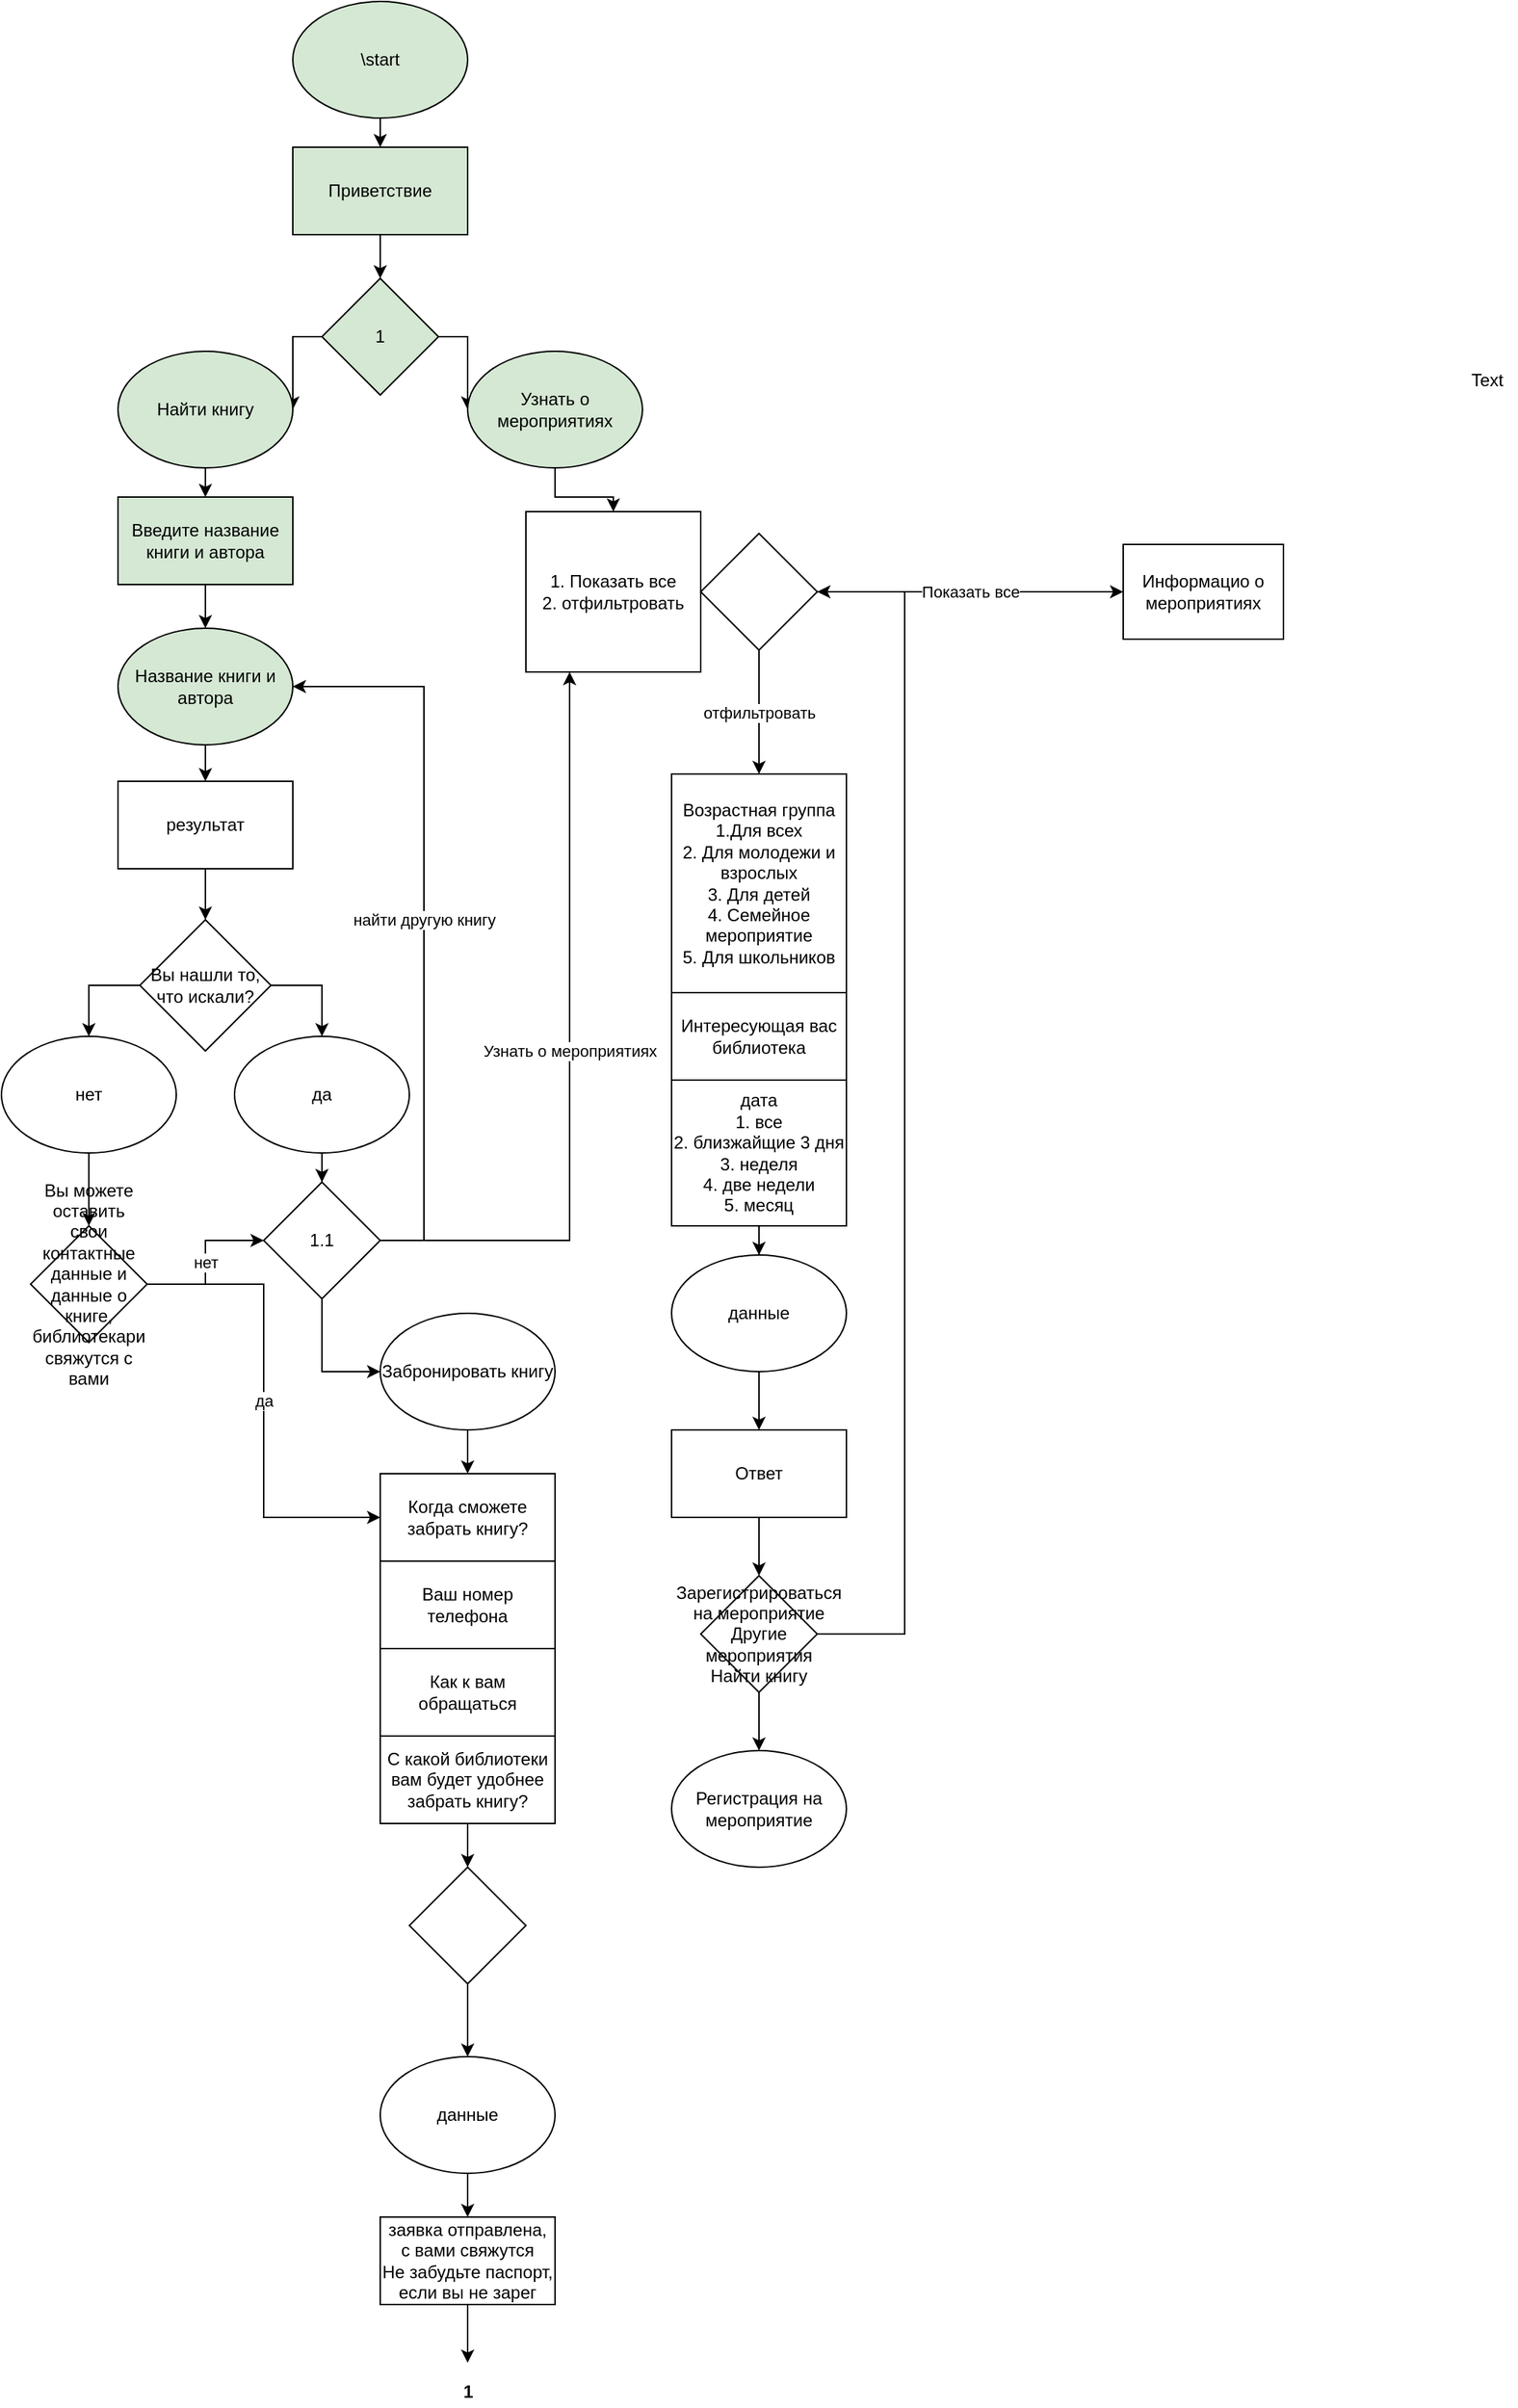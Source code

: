 <mxfile compressed="true" version="13.7.9" type="device"><diagram id="qhlsY-xNDRT4RTs6WPaE" name="Page-1"><mxGraphModel dx="1205" dy="696" grid="1" gridSize="10" guides="1" tooltips="1" connect="1" arrows="1" fold="1" page="1" pageScale="1" pageWidth="827" pageHeight="1169" math="0" shadow="0"><root><mxCell id="0"/><mxCell id="1" parent="0"/><mxCell id="6EtH6pDStOjFGwBTFU8C-11" style="edgeStyle=orthogonalEdgeStyle;rounded=0;orthogonalLoop=1;jettySize=auto;html=1;exitX=0;exitY=0.5;exitDx=0;exitDy=0;entryX=1;entryY=0.5;entryDx=0;entryDy=0;" parent="1" source="6EtH6pDStOjFGwBTFU8C-3" target="6EtH6pDStOjFGwBTFU8C-7" edge="1"><mxGeometry relative="1" as="geometry"/></mxCell><mxCell id="6EtH6pDStOjFGwBTFU8C-12" style="edgeStyle=orthogonalEdgeStyle;rounded=0;orthogonalLoop=1;jettySize=auto;html=1;exitX=1;exitY=0.5;exitDx=0;exitDy=0;" parent="1" source="6EtH6pDStOjFGwBTFU8C-3" target="6EtH6pDStOjFGwBTFU8C-8" edge="1"><mxGeometry relative="1" as="geometry"/></mxCell><mxCell id="6EtH6pDStOjFGwBTFU8C-3" value="1" style="rhombus;whiteSpace=wrap;html=1;fillColor=#D5E8D4;" parent="1" vertex="1"><mxGeometry x="300" y="210" width="80" height="80" as="geometry"/></mxCell><mxCell id="6EtH6pDStOjFGwBTFU8C-13" style="edgeStyle=orthogonalEdgeStyle;rounded=0;orthogonalLoop=1;jettySize=auto;html=1;exitX=0.5;exitY=1;exitDx=0;exitDy=0;entryX=0.5;entryY=0;entryDx=0;entryDy=0;" parent="1" source="6EtH6pDStOjFGwBTFU8C-4" target="6EtH6pDStOjFGwBTFU8C-5" edge="1"><mxGeometry relative="1" as="geometry"/></mxCell><mxCell id="6EtH6pDStOjFGwBTFU8C-4" value="\start" style="ellipse;whiteSpace=wrap;html=1;fillColor=#D5E8D4;" parent="1" vertex="1"><mxGeometry x="280" y="20" width="120" height="80" as="geometry"/></mxCell><mxCell id="6EtH6pDStOjFGwBTFU8C-10" style="edgeStyle=orthogonalEdgeStyle;rounded=0;orthogonalLoop=1;jettySize=auto;html=1;exitX=0.5;exitY=1;exitDx=0;exitDy=0;entryX=0.5;entryY=0;entryDx=0;entryDy=0;" parent="1" source="6EtH6pDStOjFGwBTFU8C-5" target="6EtH6pDStOjFGwBTFU8C-3" edge="1"><mxGeometry relative="1" as="geometry"/></mxCell><mxCell id="6EtH6pDStOjFGwBTFU8C-5" value="Приветствие" style="rounded=0;whiteSpace=wrap;html=1;fillColor=#D5E8D4;" parent="1" vertex="1"><mxGeometry x="280" y="120" width="120" height="60" as="geometry"/></mxCell><mxCell id="6EtH6pDStOjFGwBTFU8C-15" style="edgeStyle=orthogonalEdgeStyle;rounded=0;orthogonalLoop=1;jettySize=auto;html=1;exitX=0.5;exitY=1;exitDx=0;exitDy=0;entryX=0.5;entryY=0;entryDx=0;entryDy=0;" parent="1" source="6EtH6pDStOjFGwBTFU8C-7" target="6EtH6pDStOjFGwBTFU8C-14" edge="1"><mxGeometry relative="1" as="geometry"/></mxCell><mxCell id="6EtH6pDStOjFGwBTFU8C-7" value="Найти книгу" style="ellipse;whiteSpace=wrap;html=1;fillColor=#D5E8D4;" parent="1" vertex="1"><mxGeometry x="160" y="260" width="120" height="80" as="geometry"/></mxCell><mxCell id="6EtH6pDStOjFGwBTFU8C-40" style="edgeStyle=orthogonalEdgeStyle;rounded=0;orthogonalLoop=1;jettySize=auto;html=1;exitX=0.5;exitY=1;exitDx=0;exitDy=0;entryX=0.5;entryY=0;entryDx=0;entryDy=0;" parent="1" source="6EtH6pDStOjFGwBTFU8C-8" target="6EtH6pDStOjFGwBTFU8C-9" edge="1"><mxGeometry relative="1" as="geometry"/></mxCell><mxCell id="6EtH6pDStOjFGwBTFU8C-8" value="Узнать о мероприятиях" style="ellipse;whiteSpace=wrap;html=1;fillColor=#D5E8D4;" parent="1" vertex="1"><mxGeometry x="400" y="260" width="120" height="80" as="geometry"/></mxCell><mxCell id="6EtH6pDStOjFGwBTFU8C-42" style="edgeStyle=orthogonalEdgeStyle;rounded=0;orthogonalLoop=1;jettySize=auto;html=1;exitX=1;exitY=0.5;exitDx=0;exitDy=0;entryX=0;entryY=0.5;entryDx=0;entryDy=0;" parent="1" source="6EtH6pDStOjFGwBTFU8C-9" target="6EtH6pDStOjFGwBTFU8C-41" edge="1"><mxGeometry relative="1" as="geometry"/></mxCell><mxCell id="6EtH6pDStOjFGwBTFU8C-9" value="1. Показать все&lt;br&gt;2. отфильтровать" style="rounded=0;whiteSpace=wrap;html=1;" parent="1" vertex="1"><mxGeometry x="440" y="370" width="120" height="110" as="geometry"/></mxCell><mxCell id="6EtH6pDStOjFGwBTFU8C-17" style="edgeStyle=orthogonalEdgeStyle;rounded=0;orthogonalLoop=1;jettySize=auto;html=1;exitX=0.5;exitY=1;exitDx=0;exitDy=0;entryX=0.5;entryY=0;entryDx=0;entryDy=0;" parent="1" source="6EtH6pDStOjFGwBTFU8C-14" target="6EtH6pDStOjFGwBTFU8C-16" edge="1"><mxGeometry relative="1" as="geometry"/></mxCell><mxCell id="6EtH6pDStOjFGwBTFU8C-14" value="Введите название книги и автора" style="rounded=0;whiteSpace=wrap;html=1;fillColor=#D5E8D4;" parent="1" vertex="1"><mxGeometry x="160" y="360" width="120" height="60" as="geometry"/></mxCell><mxCell id="6EtH6pDStOjFGwBTFU8C-19" style="edgeStyle=orthogonalEdgeStyle;rounded=0;orthogonalLoop=1;jettySize=auto;html=1;exitX=0.5;exitY=1;exitDx=0;exitDy=0;entryX=0.5;entryY=0;entryDx=0;entryDy=0;" parent="1" source="6EtH6pDStOjFGwBTFU8C-16" target="6EtH6pDStOjFGwBTFU8C-18" edge="1"><mxGeometry relative="1" as="geometry"/></mxCell><mxCell id="6EtH6pDStOjFGwBTFU8C-16" value="Название книги и автора" style="ellipse;whiteSpace=wrap;html=1;fillColor=#D5E8D4;" parent="1" vertex="1"><mxGeometry x="160" y="450" width="120" height="80" as="geometry"/></mxCell><mxCell id="6EtH6pDStOjFGwBTFU8C-21" style="edgeStyle=orthogonalEdgeStyle;rounded=0;orthogonalLoop=1;jettySize=auto;html=1;exitX=0.5;exitY=1;exitDx=0;exitDy=0;entryX=0.5;entryY=0;entryDx=0;entryDy=0;" parent="1" source="6EtH6pDStOjFGwBTFU8C-18" target="6EtH6pDStOjFGwBTFU8C-20" edge="1"><mxGeometry relative="1" as="geometry"/></mxCell><mxCell id="6EtH6pDStOjFGwBTFU8C-18" value="результат" style="rounded=0;whiteSpace=wrap;html=1;" parent="1" vertex="1"><mxGeometry x="160" y="555" width="120" height="60" as="geometry"/></mxCell><mxCell id="6EtH6pDStOjFGwBTFU8C-24" style="edgeStyle=orthogonalEdgeStyle;rounded=0;orthogonalLoop=1;jettySize=auto;html=1;exitX=0;exitY=0.5;exitDx=0;exitDy=0;entryX=0.5;entryY=0;entryDx=0;entryDy=0;" parent="1" source="6EtH6pDStOjFGwBTFU8C-20" target="6EtH6pDStOjFGwBTFU8C-22" edge="1"><mxGeometry relative="1" as="geometry"/></mxCell><mxCell id="6EtH6pDStOjFGwBTFU8C-25" style="edgeStyle=orthogonalEdgeStyle;rounded=0;orthogonalLoop=1;jettySize=auto;html=1;exitX=1;exitY=0.5;exitDx=0;exitDy=0;entryX=0.5;entryY=0;entryDx=0;entryDy=0;" parent="1" source="6EtH6pDStOjFGwBTFU8C-20" target="6EtH6pDStOjFGwBTFU8C-23" edge="1"><mxGeometry relative="1" as="geometry"/></mxCell><mxCell id="6EtH6pDStOjFGwBTFU8C-20" value="Вы нашли то, что искали?" style="rhombus;whiteSpace=wrap;html=1;" parent="1" vertex="1"><mxGeometry x="175" y="650" width="90" height="90" as="geometry"/></mxCell><mxCell id="6EtH6pDStOjFGwBTFU8C-27" style="edgeStyle=orthogonalEdgeStyle;rounded=0;orthogonalLoop=1;jettySize=auto;html=1;entryX=0.5;entryY=0;entryDx=0;entryDy=0;" parent="1" source="6EtH6pDStOjFGwBTFU8C-22" edge="1"><mxGeometry relative="1" as="geometry"><mxPoint x="140" y="860" as="targetPoint"/></mxGeometry></mxCell><mxCell id="6EtH6pDStOjFGwBTFU8C-22" value="нет" style="ellipse;whiteSpace=wrap;html=1;" parent="1" vertex="1"><mxGeometry x="80" y="730" width="120" height="80" as="geometry"/></mxCell><mxCell id="6EtH6pDStOjFGwBTFU8C-36" style="edgeStyle=orthogonalEdgeStyle;rounded=0;orthogonalLoop=1;jettySize=auto;html=1;exitX=0.5;exitY=1;exitDx=0;exitDy=0;" parent="1" source="6EtH6pDStOjFGwBTFU8C-23" target="6EtH6pDStOjFGwBTFU8C-34" edge="1"><mxGeometry relative="1" as="geometry"/></mxCell><mxCell id="6EtH6pDStOjFGwBTFU8C-23" value="да" style="ellipse;whiteSpace=wrap;html=1;" parent="1" vertex="1"><mxGeometry x="240" y="730" width="120" height="80" as="geometry"/></mxCell><mxCell id="6EtH6pDStOjFGwBTFU8C-35" value="найти другую книгу" style="edgeStyle=orthogonalEdgeStyle;rounded=0;orthogonalLoop=1;jettySize=auto;html=1;entryX=1;entryY=0.5;entryDx=0;entryDy=0;exitX=1;exitY=0.5;exitDx=0;exitDy=0;" parent="1" source="6EtH6pDStOjFGwBTFU8C-34" target="6EtH6pDStOjFGwBTFU8C-16" edge="1"><mxGeometry relative="1" as="geometry"><Array as="points"><mxPoint x="370" y="870"/><mxPoint x="370" y="490"/></Array></mxGeometry></mxCell><mxCell id="6EtH6pDStOjFGwBTFU8C-37" value="Узнать о мероприятиях" style="edgeStyle=orthogonalEdgeStyle;rounded=0;orthogonalLoop=1;jettySize=auto;html=1;entryX=0.25;entryY=1;entryDx=0;entryDy=0;" parent="1" source="6EtH6pDStOjFGwBTFU8C-34" target="6EtH6pDStOjFGwBTFU8C-9" edge="1"><mxGeometry relative="1" as="geometry"/></mxCell><mxCell id="6EtH6pDStOjFGwBTFU8C-39" style="edgeStyle=orthogonalEdgeStyle;rounded=0;orthogonalLoop=1;jettySize=auto;html=1;exitX=0.5;exitY=1;exitDx=0;exitDy=0;entryX=0;entryY=0.5;entryDx=0;entryDy=0;" parent="1" source="6EtH6pDStOjFGwBTFU8C-34" target="6EtH6pDStOjFGwBTFU8C-38" edge="1"><mxGeometry relative="1" as="geometry"/></mxCell><mxCell id="6EtH6pDStOjFGwBTFU8C-34" value="1.1" style="rhombus;whiteSpace=wrap;html=1;" parent="1" vertex="1"><mxGeometry x="260" y="830" width="80" height="80" as="geometry"/></mxCell><mxCell id="6EtH6pDStOjFGwBTFU8C-44" style="edgeStyle=orthogonalEdgeStyle;rounded=0;orthogonalLoop=1;jettySize=auto;html=1;exitX=0.5;exitY=1;exitDx=0;exitDy=0;entryX=0.5;entryY=0;entryDx=0;entryDy=0;" parent="1" source="6EtH6pDStOjFGwBTFU8C-38" target="6EtH6pDStOjFGwBTFU8C-43" edge="1"><mxGeometry relative="1" as="geometry"/></mxCell><mxCell id="6EtH6pDStOjFGwBTFU8C-38" value="Забронировать книгу" style="ellipse;whiteSpace=wrap;html=1;" parent="1" vertex="1"><mxGeometry x="340" y="920" width="120" height="80" as="geometry"/></mxCell><mxCell id="ELggpWXdO5z_YOVMqT59-2" value="Показать все" style="edgeStyle=orthogonalEdgeStyle;rounded=0;orthogonalLoop=1;jettySize=auto;html=1;entryX=0;entryY=0.5;entryDx=0;entryDy=0;" parent="1" source="6EtH6pDStOjFGwBTFU8C-41" target="ELggpWXdO5z_YOVMqT59-1" edge="1"><mxGeometry relative="1" as="geometry"/></mxCell><mxCell id="ELggpWXdO5z_YOVMqT59-4" value="отфильтровать" style="edgeStyle=orthogonalEdgeStyle;rounded=0;orthogonalLoop=1;jettySize=auto;html=1;entryX=0.5;entryY=0;entryDx=0;entryDy=0;" parent="1" source="6EtH6pDStOjFGwBTFU8C-41" target="ELggpWXdO5z_YOVMqT59-5" edge="1"><mxGeometry relative="1" as="geometry"/></mxCell><mxCell id="6EtH6pDStOjFGwBTFU8C-41" value="" style="rhombus;whiteSpace=wrap;html=1;" parent="1" vertex="1"><mxGeometry x="560" y="385" width="80" height="80" as="geometry"/></mxCell><mxCell id="6EtH6pDStOjFGwBTFU8C-43" value="Когда сможете забрать книгу?" style="rounded=0;whiteSpace=wrap;html=1;" parent="1" vertex="1"><mxGeometry x="340" y="1030" width="120" height="60" as="geometry"/></mxCell><mxCell id="6EtH6pDStOjFGwBTFU8C-50" value="Ваш номер телефона" style="rounded=0;whiteSpace=wrap;html=1;" parent="1" vertex="1"><mxGeometry x="340" y="1090" width="120" height="60" as="geometry"/></mxCell><mxCell id="6EtH6pDStOjFGwBTFU8C-51" value="Как к вам обращаться" style="rounded=0;whiteSpace=wrap;html=1;" parent="1" vertex="1"><mxGeometry x="340" y="1150" width="120" height="60" as="geometry"/></mxCell><mxCell id="6EtH6pDStOjFGwBTFU8C-56" style="edgeStyle=orthogonalEdgeStyle;rounded=0;orthogonalLoop=1;jettySize=auto;html=1;entryX=0.5;entryY=0;entryDx=0;entryDy=0;" parent="1" source="6EtH6pDStOjFGwBTFU8C-53" target="6EtH6pDStOjFGwBTFU8C-55" edge="1"><mxGeometry relative="1" as="geometry"/></mxCell><mxCell id="6EtH6pDStOjFGwBTFU8C-53" value="данные" style="ellipse;whiteSpace=wrap;html=1;" parent="1" vertex="1"><mxGeometry x="340" y="1430" width="120" height="80" as="geometry"/></mxCell><mxCell id="6EtH6pDStOjFGwBTFU8C-57" style="edgeStyle=orthogonalEdgeStyle;rounded=0;orthogonalLoop=1;jettySize=auto;html=1;exitX=0.5;exitY=1;exitDx=0;exitDy=0;" parent="1" source="6EtH6pDStOjFGwBTFU8C-55" edge="1"><mxGeometry relative="1" as="geometry"><mxPoint x="400" y="1640" as="targetPoint"/></mxGeometry></mxCell><mxCell id="6EtH6pDStOjFGwBTFU8C-55" value="заявка отправлена, с вами свяжутся&lt;br&gt;Не забудьте паспорт, если вы не зарег" style="rounded=0;whiteSpace=wrap;html=1;" parent="1" vertex="1"><mxGeometry x="340" y="1540" width="120" height="60" as="geometry"/></mxCell><mxCell id="6EtH6pDStOjFGwBTFU8C-58" value="&lt;b&gt;1&lt;/b&gt;" style="text;html=1;align=center;verticalAlign=middle;resizable=0;points=[];autosize=1;" parent="1" vertex="1"><mxGeometry x="390" y="1650" width="20" height="20" as="geometry"/></mxCell><mxCell id="wK6KK77DOI4iyFXMCUv_-4" style="edgeStyle=orthogonalEdgeStyle;rounded=0;orthogonalLoop=1;jettySize=auto;html=1;exitX=0.5;exitY=1;exitDx=0;exitDy=0;entryX=0.5;entryY=0;entryDx=0;entryDy=0;" parent="1" source="wK6KK77DOI4iyFXMCUv_-1" target="wK6KK77DOI4iyFXMCUv_-3" edge="1"><mxGeometry relative="1" as="geometry"/></mxCell><mxCell id="wK6KK77DOI4iyFXMCUv_-1" value="С какой библиотеки вам будет удобнее забрать книгу?" style="rounded=0;whiteSpace=wrap;html=1;" parent="1" vertex="1"><mxGeometry x="340" y="1210" width="120" height="60" as="geometry"/></mxCell><mxCell id="wK6KK77DOI4iyFXMCUv_-8" style="edgeStyle=orthogonalEdgeStyle;rounded=0;orthogonalLoop=1;jettySize=auto;html=1;exitX=0.5;exitY=1;exitDx=0;exitDy=0;entryX=0.5;entryY=0;entryDx=0;entryDy=0;" parent="1" source="wK6KK77DOI4iyFXMCUv_-3" target="6EtH6pDStOjFGwBTFU8C-53" edge="1"><mxGeometry relative="1" as="geometry"/></mxCell><mxCell id="wK6KK77DOI4iyFXMCUv_-3" value="" style="rhombus;whiteSpace=wrap;html=1;" parent="1" vertex="1"><mxGeometry x="360" y="1300" width="80" height="80" as="geometry"/></mxCell><mxCell id="wK6KK77DOI4iyFXMCUv_-11" value="да" style="edgeStyle=orthogonalEdgeStyle;rounded=0;orthogonalLoop=1;jettySize=auto;html=1;entryX=0;entryY=0.5;entryDx=0;entryDy=0;" parent="1" source="wK6KK77DOI4iyFXMCUv_-10" target="6EtH6pDStOjFGwBTFU8C-43" edge="1"><mxGeometry relative="1" as="geometry"/></mxCell><mxCell id="wK6KK77DOI4iyFXMCUv_-12" value="нет" style="edgeStyle=orthogonalEdgeStyle;rounded=0;orthogonalLoop=1;jettySize=auto;html=1;entryX=0;entryY=0.5;entryDx=0;entryDy=0;" parent="1" source="wK6KK77DOI4iyFXMCUv_-10" target="6EtH6pDStOjFGwBTFU8C-34" edge="1"><mxGeometry relative="1" as="geometry"><mxPoint x="60" y="580" as="targetPoint"/></mxGeometry></mxCell><mxCell id="wK6KK77DOI4iyFXMCUv_-10" value="Вы можете оставить свои контактные данные и данные о книге, библиотекари свяжутся с вами" style="rhombus;whiteSpace=wrap;html=1;" parent="1" vertex="1"><mxGeometry x="100" y="860" width="80" height="80" as="geometry"/></mxCell><mxCell id="ELggpWXdO5z_YOVMqT59-1" value="Информацио о мероприятиях" style="rounded=0;whiteSpace=wrap;html=1;" parent="1" vertex="1"><mxGeometry x="850" y="392.5" width="110" height="65" as="geometry"/></mxCell><mxCell id="ELggpWXdO5z_YOVMqT59-5" value="Возрастная группа&lt;br&gt;1.Для всех&lt;br&gt;2. Для молодежи и взрослых&lt;br&gt;3. Для детей&lt;br&gt;4. Семейное мероприятие&lt;br&gt;5. Для школьников&lt;br&gt;" style="rounded=0;whiteSpace=wrap;html=1;" parent="1" vertex="1"><mxGeometry x="540" y="550" width="120" height="150" as="geometry"/></mxCell><mxCell id="ELggpWXdO5z_YOVMqT59-6" style="edgeStyle=orthogonalEdgeStyle;rounded=0;orthogonalLoop=1;jettySize=auto;html=1;exitX=0.5;exitY=1;exitDx=0;exitDy=0;" parent="1" edge="1"><mxGeometry relative="1" as="geometry"><mxPoint x="600" y="785" as="sourcePoint"/><mxPoint x="600" y="785" as="targetPoint"/></mxGeometry></mxCell><mxCell id="ELggpWXdO5z_YOVMqT59-8" value="Интересующая вас библиотека" style="rounded=0;whiteSpace=wrap;html=1;" parent="1" vertex="1"><mxGeometry x="540" y="700" width="120" height="60" as="geometry"/></mxCell><mxCell id="ELggpWXdO5z_YOVMqT59-11" style="edgeStyle=orthogonalEdgeStyle;rounded=0;orthogonalLoop=1;jettySize=auto;html=1;" parent="1" source="ELggpWXdO5z_YOVMqT59-9" target="ELggpWXdO5z_YOVMqT59-10" edge="1"><mxGeometry relative="1" as="geometry"/></mxCell><mxCell id="ELggpWXdO5z_YOVMqT59-9" value="дата&lt;br&gt;1. все&lt;br&gt;2. близжайщие 3 дня&lt;br&gt;3. неделя&lt;br&gt;4. две недели&lt;br&gt;5. месяц" style="rounded=0;whiteSpace=wrap;html=1;" parent="1" vertex="1"><mxGeometry x="540" y="760" width="120" height="100" as="geometry"/></mxCell><mxCell id="ELggpWXdO5z_YOVMqT59-13" style="edgeStyle=orthogonalEdgeStyle;rounded=0;orthogonalLoop=1;jettySize=auto;html=1;" parent="1" source="ELggpWXdO5z_YOVMqT59-10" target="ELggpWXdO5z_YOVMqT59-12" edge="1"><mxGeometry relative="1" as="geometry"/></mxCell><mxCell id="ELggpWXdO5z_YOVMqT59-10" value="данные" style="ellipse;whiteSpace=wrap;html=1;" parent="1" vertex="1"><mxGeometry x="540" y="880" width="120" height="80" as="geometry"/></mxCell><mxCell id="ELggpWXdO5z_YOVMqT59-15" style="edgeStyle=orthogonalEdgeStyle;rounded=0;orthogonalLoop=1;jettySize=auto;html=1;entryX=0.5;entryY=0;entryDx=0;entryDy=0;" parent="1" source="ELggpWXdO5z_YOVMqT59-12" target="ELggpWXdO5z_YOVMqT59-14" edge="1"><mxGeometry relative="1" as="geometry"/></mxCell><mxCell id="ELggpWXdO5z_YOVMqT59-12" value="Ответ" style="rounded=0;whiteSpace=wrap;html=1;" parent="1" vertex="1"><mxGeometry x="540" y="1000" width="120" height="60" as="geometry"/></mxCell><mxCell id="ELggpWXdO5z_YOVMqT59-16" style="edgeStyle=orthogonalEdgeStyle;rounded=0;orthogonalLoop=1;jettySize=auto;html=1;" parent="1" source="ELggpWXdO5z_YOVMqT59-14" target="6EtH6pDStOjFGwBTFU8C-41" edge="1"><mxGeometry relative="1" as="geometry"><Array as="points"><mxPoint x="700" y="1140"/><mxPoint x="700" y="425"/></Array></mxGeometry></mxCell><mxCell id="ELggpWXdO5z_YOVMqT59-18" style="edgeStyle=orthogonalEdgeStyle;rounded=0;orthogonalLoop=1;jettySize=auto;html=1;entryX=0.5;entryY=0;entryDx=0;entryDy=0;" parent="1" source="ELggpWXdO5z_YOVMqT59-14" target="ELggpWXdO5z_YOVMqT59-17" edge="1"><mxGeometry relative="1" as="geometry"/></mxCell><mxCell id="ELggpWXdO5z_YOVMqT59-14" value="Зарегистрироваться на мероприятие&lt;br&gt;Другие мероприятия&lt;br&gt;Найти книгу&lt;br&gt;" style="rhombus;whiteSpace=wrap;html=1;" parent="1" vertex="1"><mxGeometry x="560" y="1100" width="80" height="80" as="geometry"/></mxCell><mxCell id="ELggpWXdO5z_YOVMqT59-17" value="Регистрация на мероприятие" style="ellipse;whiteSpace=wrap;html=1;" parent="1" vertex="1"><mxGeometry x="540" y="1220" width="120" height="80" as="geometry"/></mxCell><mxCell id="A53YduMQrdsZmMPbGv5e-1" value="Text" style="text;html=1;strokeColor=none;fillColor=none;align=center;verticalAlign=middle;whiteSpace=wrap;rounded=0;" vertex="1" parent="1"><mxGeometry x="1080" y="270" width="40" height="20" as="geometry"/></mxCell></root></mxGraphModel></diagram></mxfile>